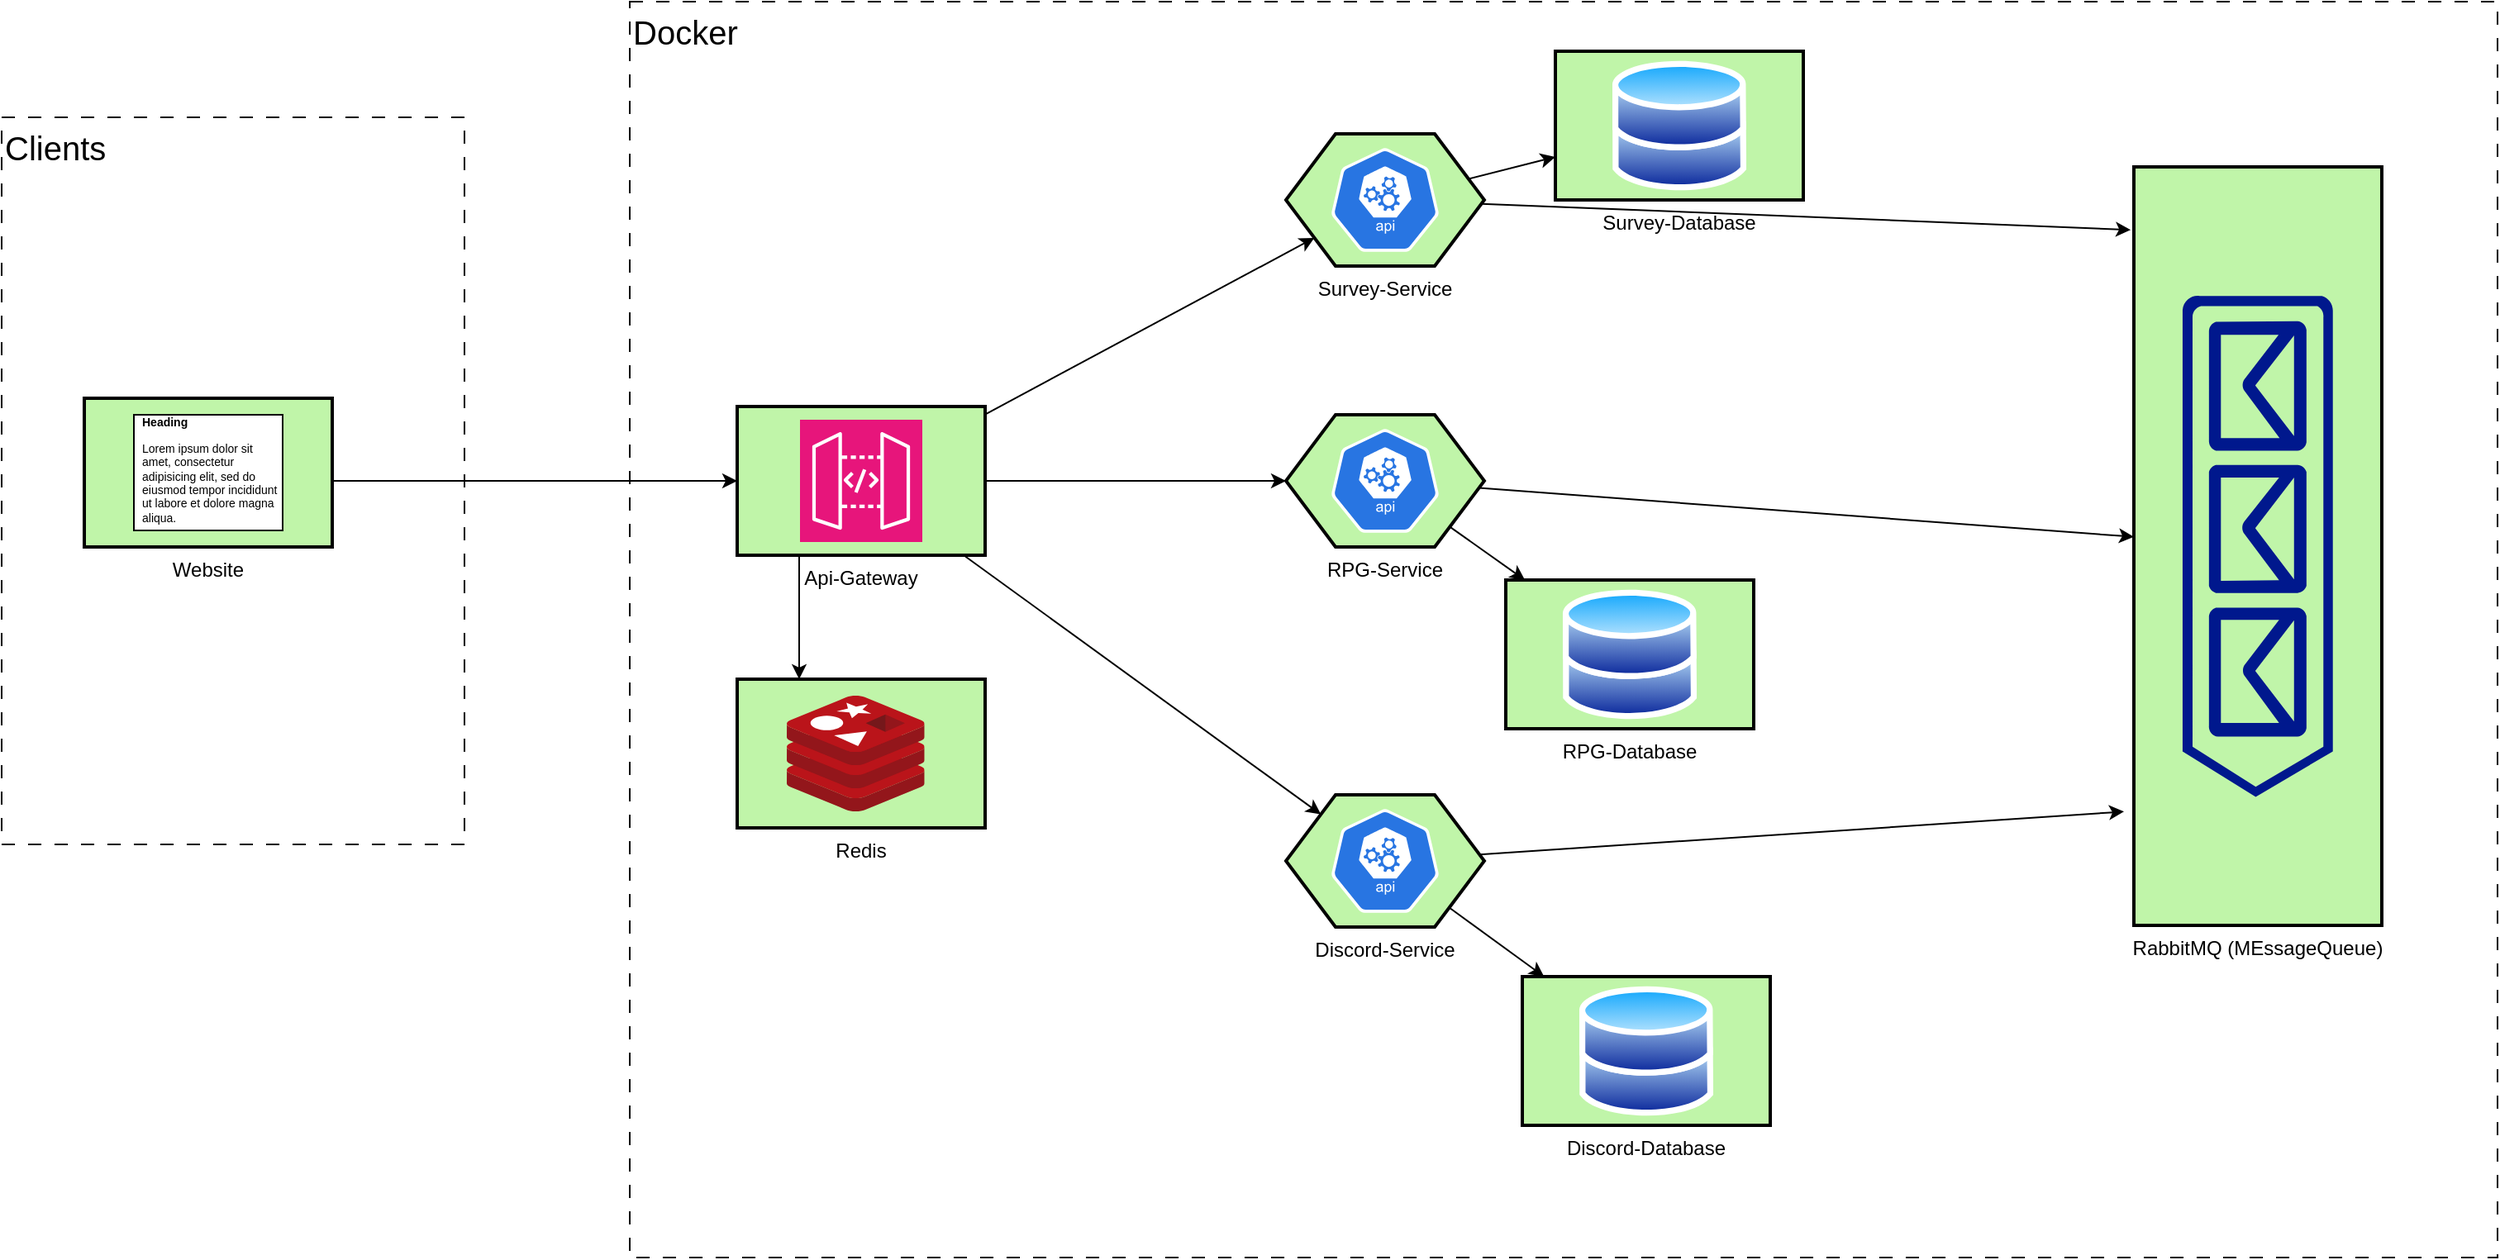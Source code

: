 <mxfile version="21.8.2" type="github">
  <diagram name="Page-1" id="74b105a0-9070-1c63-61bc-23e55f88626e">
    <mxGraphModel dx="1434" dy="807" grid="1" gridSize="10" guides="1" tooltips="1" connect="1" arrows="1" fold="1" page="1" pageScale="1.5" pageWidth="1169" pageHeight="826" background="none" math="0" shadow="0">
      <root>
        <mxCell id="0" style=";html=1;" />
        <mxCell id="1" style=";html=1;" parent="0" />
        <mxCell id="l4lZfrGQNqthM735NDkL-2" value="Clients" style="rounded=0;whiteSpace=wrap;html=1;align=left;verticalAlign=top;dashed=1;dashPattern=8 8;fontSize=20;" vertex="1" parent="1">
          <mxGeometry x="40" y="320" width="280" height="440" as="geometry" />
        </mxCell>
        <mxCell id="l4lZfrGQNqthM735NDkL-4" value="" style="group" vertex="1" connectable="0" parent="1">
          <mxGeometry x="90" y="490" width="150" height="90" as="geometry" />
        </mxCell>
        <mxCell id="10b056a9c633e61c-4" value="Website" style="strokeWidth=2;dashed=0;align=center;fontSize=12;shape=rect;verticalLabelPosition=bottom;verticalAlign=top;fillColor=#c0f5a9;movable=1;resizable=1;rotatable=1;deletable=1;editable=1;locked=0;connectable=1;" parent="l4lZfrGQNqthM735NDkL-4" vertex="1">
          <mxGeometry width="150" height="90" as="geometry" />
        </mxCell>
        <mxCell id="10b056a9c633e61c-5" value="" style="strokeWidth=1;dashed=0;align=center;fontSize=8;shape=rect;fillColor=#ffffff;strokeColor=#000000;movable=1;resizable=1;rotatable=1;deletable=1;editable=1;locked=0;connectable=1;" parent="l4lZfrGQNqthM735NDkL-4" vertex="1">
          <mxGeometry x="30" y="10" width="90" height="70" as="geometry" />
        </mxCell>
        <mxCell id="l4lZfrGQNqthM735NDkL-3" value="&lt;h1 style=&quot;font-size: 7px;&quot;&gt;Heading&lt;/h1&gt;&lt;p style=&quot;font-size: 7px;&quot;&gt;Lorem ipsum dolor sit amet, consectetur adipisicing elit, sed do eiusmod tempor incididunt ut labore et dolore magna aliqua.&lt;/p&gt;" style="text;html=1;strokeColor=none;fillColor=none;spacing=5;spacingTop=-20;whiteSpace=wrap;overflow=hidden;rounded=0;fontSize=7;verticalAlign=middle;align=left;horizontal=1;movable=1;resizable=1;rotatable=1;deletable=1;editable=1;locked=0;connectable=1;" vertex="1" parent="l4lZfrGQNqthM735NDkL-4">
          <mxGeometry x="30" y="20" width="90" height="70" as="geometry" />
        </mxCell>
        <mxCell id="l4lZfrGQNqthM735NDkL-5" value="Docker" style="rounded=0;whiteSpace=wrap;html=1;align=left;verticalAlign=top;dashed=1;dashPattern=8 8;fontSize=20;" vertex="1" parent="1">
          <mxGeometry x="420" y="250" width="1130" height="760" as="geometry" />
        </mxCell>
        <mxCell id="l4lZfrGQNqthM735NDkL-7" value="" style="group;labelBackgroundColor=none;labelBorderColor=none;" vertex="1" connectable="0" parent="1">
          <mxGeometry x="485" y="495" width="150" height="90" as="geometry" />
        </mxCell>
        <mxCell id="l4lZfrGQNqthM735NDkL-51" value="" style="group" vertex="1" connectable="0" parent="l4lZfrGQNqthM735NDkL-7">
          <mxGeometry width="150" height="90" as="geometry" />
        </mxCell>
        <mxCell id="l4lZfrGQNqthM735NDkL-8" value="Api-Gateway" style="strokeWidth=2;dashed=0;align=center;fontSize=12;shape=rect;verticalLabelPosition=bottom;verticalAlign=top;fillColor=#c0f5a9;movable=1;resizable=1;rotatable=1;deletable=1;editable=1;locked=0;connectable=1;labelBackgroundColor=default;" vertex="1" parent="l4lZfrGQNqthM735NDkL-51">
          <mxGeometry width="150" height="90" as="geometry" />
        </mxCell>
        <mxCell id="l4lZfrGQNqthM735NDkL-11" value="" style="sketch=0;points=[[0,0,0],[0.25,0,0],[0.5,0,0],[0.75,0,0],[1,0,0],[0,1,0],[0.25,1,0],[0.5,1,0],[0.75,1,0],[1,1,0],[0,0.25,0],[0,0.5,0],[0,0.75,0],[1,0.25,0],[1,0.5,0],[1,0.75,0]];outlineConnect=0;fontColor=#232F3E;fillColor=#E7157B;strokeColor=#ffffff;dashed=0;verticalLabelPosition=bottom;verticalAlign=top;align=center;html=1;fontSize=12;fontStyle=0;aspect=fixed;shape=mxgraph.aws4.resourceIcon;resIcon=mxgraph.aws4.api_gateway;" vertex="1" parent="l4lZfrGQNqthM735NDkL-51">
          <mxGeometry x="38" y="8" width="74" height="74" as="geometry" />
        </mxCell>
        <mxCell id="l4lZfrGQNqthM735NDkL-12" style="edgeStyle=orthogonalEdgeStyle;rounded=0;orthogonalLoop=1;jettySize=auto;html=1;" edge="1" parent="1" source="10b056a9c633e61c-4" target="l4lZfrGQNqthM735NDkL-8">
          <mxGeometry relative="1" as="geometry">
            <Array as="points">
              <mxPoint x="270" y="540" />
              <mxPoint x="270" y="540" />
            </Array>
          </mxGeometry>
        </mxCell>
        <mxCell id="l4lZfrGQNqthM735NDkL-15" style="rounded=0;orthogonalLoop=1;jettySize=auto;html=1;entryX=-0.013;entryY=0.083;entryDx=0;entryDy=0;entryPerimeter=0;" edge="1" parent="1" source="l4lZfrGQNqthM735NDkL-13" target="l4lZfrGQNqthM735NDkL-58">
          <mxGeometry relative="1" as="geometry">
            <mxPoint x="1310" y="490" as="targetPoint" />
          </mxGeometry>
        </mxCell>
        <mxCell id="l4lZfrGQNqthM735NDkL-35" style="rounded=0;orthogonalLoop=1;jettySize=auto;html=1;" edge="1" parent="1" source="l4lZfrGQNqthM735NDkL-13" target="l4lZfrGQNqthM735NDkL-33">
          <mxGeometry relative="1" as="geometry" />
        </mxCell>
        <mxCell id="l4lZfrGQNqthM735NDkL-14" value="" style="rounded=0;orthogonalLoop=1;jettySize=auto;html=1;" edge="1" parent="1" source="l4lZfrGQNqthM735NDkL-8" target="l4lZfrGQNqthM735NDkL-13">
          <mxGeometry relative="1" as="geometry" />
        </mxCell>
        <mxCell id="l4lZfrGQNqthM735NDkL-18" style="rounded=0;orthogonalLoop=1;jettySize=auto;html=1;" edge="1" parent="1" source="l4lZfrGQNqthM735NDkL-16" target="l4lZfrGQNqthM735NDkL-58">
          <mxGeometry relative="1" as="geometry">
            <mxPoint x="1320" y="550" as="targetPoint" />
          </mxGeometry>
        </mxCell>
        <mxCell id="l4lZfrGQNqthM735NDkL-17" style="rounded=0;orthogonalLoop=1;jettySize=auto;html=1;" edge="1" parent="1" source="l4lZfrGQNqthM735NDkL-8" target="l4lZfrGQNqthM735NDkL-16">
          <mxGeometry relative="1" as="geometry" />
        </mxCell>
        <mxCell id="l4lZfrGQNqthM735NDkL-21" style="rounded=0;orthogonalLoop=1;jettySize=auto;html=1;entryX=-0.04;entryY=0.85;entryDx=0;entryDy=0;entryPerimeter=0;" edge="1" parent="1" source="l4lZfrGQNqthM735NDkL-19" target="l4lZfrGQNqthM735NDkL-58">
          <mxGeometry relative="1" as="geometry">
            <mxPoint x="1310" y="710" as="targetPoint" />
          </mxGeometry>
        </mxCell>
        <mxCell id="l4lZfrGQNqthM735NDkL-46" style="rounded=0;orthogonalLoop=1;jettySize=auto;html=1;" edge="1" parent="1" source="l4lZfrGQNqthM735NDkL-19" target="l4lZfrGQNqthM735NDkL-44">
          <mxGeometry relative="1" as="geometry" />
        </mxCell>
        <mxCell id="l4lZfrGQNqthM735NDkL-20" style="rounded=0;orthogonalLoop=1;jettySize=auto;html=1;" edge="1" parent="1" source="l4lZfrGQNqthM735NDkL-8" target="l4lZfrGQNqthM735NDkL-19">
          <mxGeometry relative="1" as="geometry" />
        </mxCell>
        <mxCell id="l4lZfrGQNqthM735NDkL-26" style="edgeStyle=orthogonalEdgeStyle;rounded=0;orthogonalLoop=1;jettySize=auto;html=1;exitX=0.25;exitY=1;exitDx=0;exitDy=0;entryX=0.25;entryY=0;entryDx=0;entryDy=0;" edge="1" parent="1" source="l4lZfrGQNqthM735NDkL-8" target="l4lZfrGQNqthM735NDkL-24">
          <mxGeometry relative="1" as="geometry" />
        </mxCell>
        <mxCell id="l4lZfrGQNqthM735NDkL-23" value="" style="group" vertex="1" connectable="0" parent="1">
          <mxGeometry x="485" y="660" width="150" height="90" as="geometry" />
        </mxCell>
        <mxCell id="l4lZfrGQNqthM735NDkL-52" value="" style="group" vertex="1" connectable="0" parent="l4lZfrGQNqthM735NDkL-23">
          <mxGeometry width="150" height="90" as="geometry" />
        </mxCell>
        <mxCell id="l4lZfrGQNqthM735NDkL-24" value="Redis" style="strokeWidth=2;dashed=0;align=center;fontSize=12;shape=rect;verticalLabelPosition=bottom;verticalAlign=top;fillColor=#c0f5a9;movable=1;resizable=1;rotatable=1;deletable=1;editable=1;locked=0;connectable=1;" vertex="1" parent="l4lZfrGQNqthM735NDkL-52">
          <mxGeometry width="150" height="90" as="geometry" />
        </mxCell>
        <mxCell id="l4lZfrGQNqthM735NDkL-22" value="" style="image;sketch=0;aspect=fixed;html=1;points=[];align=center;fontSize=12;image=img/lib/mscae/Cache_Redis_Product.svg;" vertex="1" parent="l4lZfrGQNqthM735NDkL-52">
          <mxGeometry x="30" y="10" width="83.33" height="70" as="geometry" />
        </mxCell>
        <mxCell id="l4lZfrGQNqthM735NDkL-32" value="" style="group" vertex="1" connectable="0" parent="1">
          <mxGeometry x="980" y="280" width="150" height="100" as="geometry" />
        </mxCell>
        <mxCell id="l4lZfrGQNqthM735NDkL-50" value="" style="group" vertex="1" connectable="0" parent="l4lZfrGQNqthM735NDkL-32">
          <mxGeometry width="150" height="90" as="geometry" />
        </mxCell>
        <mxCell id="l4lZfrGQNqthM735NDkL-33" value="Survey-Database" style="strokeWidth=2;dashed=0;align=center;fontSize=12;shape=rect;verticalLabelPosition=bottom;verticalAlign=top;fillColor=#c0f5a9;movable=1;resizable=1;rotatable=1;deletable=1;editable=1;locked=0;connectable=1;" vertex="1" parent="l4lZfrGQNqthM735NDkL-50">
          <mxGeometry width="150" height="90" as="geometry" />
        </mxCell>
        <mxCell id="l4lZfrGQNqthM735NDkL-28" value="" style="image;aspect=fixed;perimeter=ellipsePerimeter;html=1;align=center;shadow=0;dashed=0;spacingTop=3;image=img/lib/active_directory/databases.svg;" vertex="1" parent="l4lZfrGQNqthM735NDkL-50">
          <mxGeometry x="34.44" y="5.25" width="81.12" height="79.5" as="geometry" />
        </mxCell>
        <mxCell id="l4lZfrGQNqthM735NDkL-37" value="" style="group" vertex="1" connectable="0" parent="1">
          <mxGeometry x="817" y="330" width="120" height="80" as="geometry" />
        </mxCell>
        <mxCell id="l4lZfrGQNqthM735NDkL-13" value="Survey-Service" style="shape=hexagon;perimeter=hexagonPerimeter2;whiteSpace=wrap;html=1;fixedSize=1;verticalAlign=top;fillColor=#c0f5a9;strokeWidth=2;dashed=0;size=30;labelPosition=center;verticalLabelPosition=bottom;align=center;" vertex="1" parent="l4lZfrGQNqthM735NDkL-37">
          <mxGeometry width="120" height="80" as="geometry" />
        </mxCell>
        <mxCell id="l4lZfrGQNqthM735NDkL-29" value="" style="sketch=0;html=1;dashed=0;whitespace=wrap;fillColor=#2875E2;strokeColor=#ffffff;points=[[0.005,0.63,0],[0.1,0.2,0],[0.9,0.2,0],[0.5,0,0],[0.995,0.63,0],[0.72,0.99,0],[0.5,1,0],[0.28,0.99,0]];verticalLabelPosition=bottom;align=center;verticalAlign=top;shape=mxgraph.kubernetes.icon;prIcon=api" vertex="1" parent="l4lZfrGQNqthM735NDkL-37">
          <mxGeometry x="27.5" y="6" width="65" height="68" as="geometry" />
        </mxCell>
        <mxCell id="l4lZfrGQNqthM735NDkL-38" value="" style="group" vertex="1" connectable="0" parent="1">
          <mxGeometry x="817" y="500" width="120" height="80" as="geometry" />
        </mxCell>
        <mxCell id="l4lZfrGQNqthM735NDkL-16" value="RPG-Service" style="shape=hexagon;perimeter=hexagonPerimeter2;whiteSpace=wrap;html=1;fixedSize=1;verticalAlign=top;fillColor=#c0f5a9;strokeWidth=2;dashed=0;size=30;labelPosition=center;verticalLabelPosition=bottom;align=center;" vertex="1" parent="l4lZfrGQNqthM735NDkL-38">
          <mxGeometry width="120" height="80" as="geometry" />
        </mxCell>
        <mxCell id="l4lZfrGQNqthM735NDkL-30" value="" style="sketch=0;html=1;dashed=0;whitespace=wrap;fillColor=#2875E2;strokeColor=#ffffff;points=[[0.005,0.63,0],[0.1,0.2,0],[0.9,0.2,0],[0.5,0,0],[0.995,0.63,0],[0.72,0.99,0],[0.5,1,0],[0.28,0.99,0]];verticalLabelPosition=bottom;align=center;verticalAlign=top;shape=mxgraph.kubernetes.icon;prIcon=api" vertex="1" parent="l4lZfrGQNqthM735NDkL-38">
          <mxGeometry x="27.5" y="6" width="65" height="68" as="geometry" />
        </mxCell>
        <mxCell id="l4lZfrGQNqthM735NDkL-39" value="" style="group" vertex="1" connectable="0" parent="1">
          <mxGeometry x="950" y="600" width="150" height="100" as="geometry" />
        </mxCell>
        <mxCell id="l4lZfrGQNqthM735NDkL-49" value="" style="group" vertex="1" connectable="0" parent="l4lZfrGQNqthM735NDkL-39">
          <mxGeometry width="150" height="90" as="geometry" />
        </mxCell>
        <mxCell id="l4lZfrGQNqthM735NDkL-40" value="RPG-Database" style="strokeWidth=2;dashed=0;align=center;fontSize=12;shape=rect;verticalLabelPosition=bottom;verticalAlign=top;fillColor=#c0f5a9;movable=1;resizable=1;rotatable=1;deletable=1;editable=1;locked=0;connectable=1;" vertex="1" parent="l4lZfrGQNqthM735NDkL-49">
          <mxGeometry width="150" height="90" as="geometry" />
        </mxCell>
        <mxCell id="l4lZfrGQNqthM735NDkL-41" value="" style="image;aspect=fixed;perimeter=ellipsePerimeter;html=1;align=center;shadow=0;dashed=0;spacingTop=3;image=img/lib/active_directory/databases.svg;" vertex="1" parent="l4lZfrGQNqthM735NDkL-49">
          <mxGeometry x="34.44" y="5.25" width="81.12" height="79.5" as="geometry" />
        </mxCell>
        <mxCell id="l4lZfrGQNqthM735NDkL-42" style="rounded=0;orthogonalLoop=1;jettySize=auto;html=1;" edge="1" parent="1" source="l4lZfrGQNqthM735NDkL-16" target="l4lZfrGQNqthM735NDkL-40">
          <mxGeometry relative="1" as="geometry" />
        </mxCell>
        <mxCell id="l4lZfrGQNqthM735NDkL-43" value="" style="group" vertex="1" connectable="0" parent="1">
          <mxGeometry x="960" y="840" width="150" height="100" as="geometry" />
        </mxCell>
        <mxCell id="l4lZfrGQNqthM735NDkL-48" value="" style="group" vertex="1" connectable="0" parent="l4lZfrGQNqthM735NDkL-43">
          <mxGeometry width="150" height="90" as="geometry" />
        </mxCell>
        <mxCell id="l4lZfrGQNqthM735NDkL-44" value="Discord-Database" style="strokeWidth=2;dashed=0;align=center;fontSize=12;shape=rect;verticalLabelPosition=bottom;verticalAlign=top;fillColor=#c0f5a9;movable=1;resizable=1;rotatable=1;deletable=1;editable=1;locked=0;connectable=1;" vertex="1" parent="l4lZfrGQNqthM735NDkL-48">
          <mxGeometry width="150" height="90" as="geometry" />
        </mxCell>
        <mxCell id="l4lZfrGQNqthM735NDkL-45" value="" style="image;aspect=fixed;perimeter=ellipsePerimeter;html=1;align=center;shadow=0;dashed=0;spacingTop=3;image=img/lib/active_directory/databases.svg;" vertex="1" parent="l4lZfrGQNqthM735NDkL-48">
          <mxGeometry x="34.44" y="5.25" width="81.12" height="79.5" as="geometry" />
        </mxCell>
        <mxCell id="l4lZfrGQNqthM735NDkL-47" value="" style="group" vertex="1" connectable="0" parent="1">
          <mxGeometry x="817" y="730" width="120" height="80" as="geometry" />
        </mxCell>
        <mxCell id="l4lZfrGQNqthM735NDkL-19" value="Discord-Service" style="shape=hexagon;perimeter=hexagonPerimeter2;whiteSpace=wrap;html=1;fixedSize=1;verticalAlign=top;fillColor=#c0f5a9;strokeWidth=2;dashed=0;size=30;labelPosition=center;verticalLabelPosition=bottom;align=center;" vertex="1" parent="l4lZfrGQNqthM735NDkL-47">
          <mxGeometry width="120" height="80" as="geometry" />
        </mxCell>
        <mxCell id="l4lZfrGQNqthM735NDkL-31" value="" style="sketch=0;html=1;dashed=0;whitespace=wrap;fillColor=#2875E2;strokeColor=#ffffff;points=[[0.005,0.63,0],[0.1,0.2,0],[0.9,0.2,0],[0.5,0,0],[0.995,0.63,0],[0.72,0.99,0],[0.5,1,0],[0.28,0.99,0]];verticalLabelPosition=bottom;align=center;verticalAlign=top;shape=mxgraph.kubernetes.icon;prIcon=api" vertex="1" parent="l4lZfrGQNqthM735NDkL-47">
          <mxGeometry x="27.5" y="6" width="65" height="68" as="geometry" />
        </mxCell>
        <mxCell id="l4lZfrGQNqthM735NDkL-56" value="" style="group" vertex="1" connectable="0" parent="1">
          <mxGeometry x="1320" y="350" width="150" height="510" as="geometry" />
        </mxCell>
        <mxCell id="l4lZfrGQNqthM735NDkL-57" value="" style="group" vertex="1" connectable="0" parent="l4lZfrGQNqthM735NDkL-56">
          <mxGeometry x="10" width="150" height="459.0" as="geometry" />
        </mxCell>
        <mxCell id="l4lZfrGQNqthM735NDkL-60" value="" style="group" vertex="1" connectable="0" parent="l4lZfrGQNqthM735NDkL-57">
          <mxGeometry width="150" height="459.0" as="geometry" />
        </mxCell>
        <mxCell id="l4lZfrGQNqthM735NDkL-62" value="" style="group" vertex="1" connectable="0" parent="l4lZfrGQNqthM735NDkL-60">
          <mxGeometry width="150" height="459.0" as="geometry" />
        </mxCell>
        <mxCell id="l4lZfrGQNqthM735NDkL-58" value="RabbitMQ (MEssageQueue)" style="strokeWidth=2;dashed=0;align=center;fontSize=12;shape=rect;verticalLabelPosition=bottom;verticalAlign=top;fillColor=#c0f5a9;movable=1;resizable=1;rotatable=1;deletable=1;editable=1;locked=0;connectable=1;" vertex="1" parent="l4lZfrGQNqthM735NDkL-62">
          <mxGeometry width="150" height="459.0" as="geometry" />
        </mxCell>
        <mxCell id="l4lZfrGQNqthM735NDkL-55" value="" style="sketch=0;aspect=fixed;pointerEvents=1;shadow=0;dashed=0;html=1;strokeColor=none;labelPosition=center;verticalLabelPosition=bottom;verticalAlign=top;align=center;fillColor=#00188D;shape=mxgraph.azure.queue_generic;labelBorderColor=none;flipV=0;flipH=0;rotation=0;direction=south;" vertex="1" parent="l4lZfrGQNqthM735NDkL-62">
          <mxGeometry x="29.47" y="77.75" width="91.05" height="303.5" as="geometry" />
        </mxCell>
      </root>
    </mxGraphModel>
  </diagram>
</mxfile>
